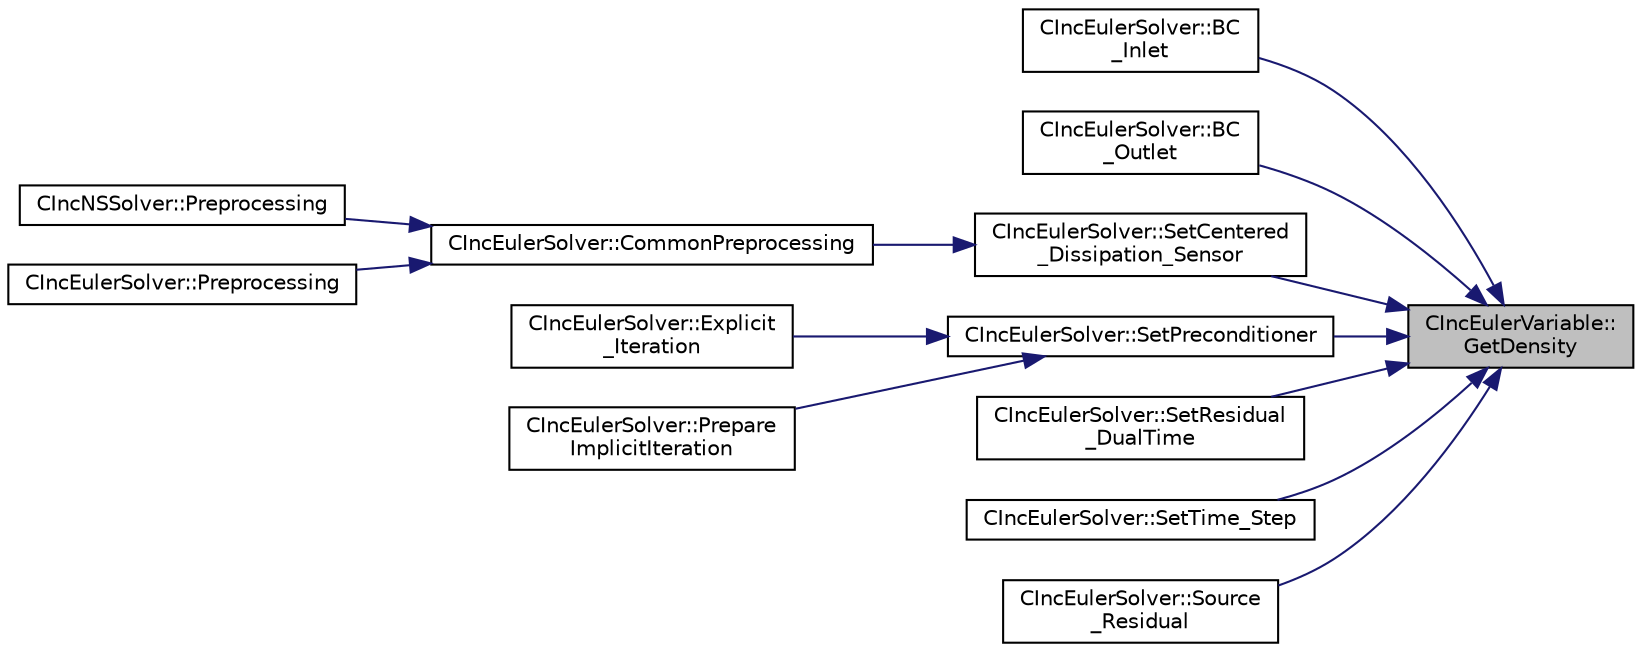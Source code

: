 digraph "CIncEulerVariable::GetDensity"
{
 // LATEX_PDF_SIZE
  edge [fontname="Helvetica",fontsize="10",labelfontname="Helvetica",labelfontsize="10"];
  node [fontname="Helvetica",fontsize="10",shape=record];
  rankdir="RL";
  Node1 [label="CIncEulerVariable::\lGetDensity",height=0.2,width=0.4,color="black", fillcolor="grey75", style="filled", fontcolor="black",tooltip="Get the density of the flow."];
  Node1 -> Node2 [dir="back",color="midnightblue",fontsize="10",style="solid",fontname="Helvetica"];
  Node2 [label="CIncEulerSolver::BC\l_Inlet",height=0.2,width=0.4,color="black", fillcolor="white", style="filled",URL="$classCIncEulerSolver.html#ac0b00dbc68bbd80aa48f6249c6ea5c38",tooltip="Impose a subsonic inlet boundary condition."];
  Node1 -> Node3 [dir="back",color="midnightblue",fontsize="10",style="solid",fontname="Helvetica"];
  Node3 [label="CIncEulerSolver::BC\l_Outlet",height=0.2,width=0.4,color="black", fillcolor="white", style="filled",URL="$classCIncEulerSolver.html#afc1e6b64c1d323261468e1aa04b110ad",tooltip="Impose the outlet boundary condition."];
  Node1 -> Node4 [dir="back",color="midnightblue",fontsize="10",style="solid",fontname="Helvetica"];
  Node4 [label="CIncEulerSolver::SetCentered\l_Dissipation_Sensor",height=0.2,width=0.4,color="black", fillcolor="white", style="filled",URL="$classCIncEulerSolver.html#a83f4a05ad9f4ade1867cd1ef11931339",tooltip="Compute a pressure sensor switch."];
  Node4 -> Node5 [dir="back",color="midnightblue",fontsize="10",style="solid",fontname="Helvetica"];
  Node5 [label="CIncEulerSolver::CommonPreprocessing",height=0.2,width=0.4,color="black", fillcolor="white", style="filled",URL="$classCIncEulerSolver.html#ac50d02e914c4337e73d2c4878b12c59d",tooltip="Preprocessing actions common to the Euler and NS solvers."];
  Node5 -> Node6 [dir="back",color="midnightblue",fontsize="10",style="solid",fontname="Helvetica"];
  Node6 [label="CIncNSSolver::Preprocessing",height=0.2,width=0.4,color="black", fillcolor="white", style="filled",URL="$classCIncNSSolver.html#aaaff5cfe93aa72a689248c80b2ea9149",tooltip="Restart residual and compute gradients."];
  Node5 -> Node7 [dir="back",color="midnightblue",fontsize="10",style="solid",fontname="Helvetica"];
  Node7 [label="CIncEulerSolver::Preprocessing",height=0.2,width=0.4,color="black", fillcolor="white", style="filled",URL="$classCIncEulerSolver.html#aac33066eba6bdbe02693afb992e307d8",tooltip="Compute primitive variables and their gradients."];
  Node1 -> Node8 [dir="back",color="midnightblue",fontsize="10",style="solid",fontname="Helvetica"];
  Node8 [label="CIncEulerSolver::SetPreconditioner",height=0.2,width=0.4,color="black", fillcolor="white", style="filled",URL="$classCIncEulerSolver.html#ae72d37b6d7dd9749ff27a38f63f6696c",tooltip="Compute the preconditioner for low-Mach flows."];
  Node8 -> Node9 [dir="back",color="midnightblue",fontsize="10",style="solid",fontname="Helvetica"];
  Node9 [label="CIncEulerSolver::Explicit\l_Iteration",height=0.2,width=0.4,color="black", fillcolor="white", style="filled",URL="$classCIncEulerSolver.html#a065951ae86247daa36e157e09880cec4",tooltip="Generic implementation of explicit iterations with preconditioner."];
  Node8 -> Node10 [dir="back",color="midnightblue",fontsize="10",style="solid",fontname="Helvetica"];
  Node10 [label="CIncEulerSolver::Prepare\lImplicitIteration",height=0.2,width=0.4,color="black", fillcolor="white", style="filled",URL="$classCIncEulerSolver.html#a3c2e7823fdb661bf036e08f0942dd972",tooltip="Prepare an implicit iteration."];
  Node1 -> Node11 [dir="back",color="midnightblue",fontsize="10",style="solid",fontname="Helvetica"];
  Node11 [label="CIncEulerSolver::SetResidual\l_DualTime",height=0.2,width=0.4,color="black", fillcolor="white", style="filled",URL="$classCIncEulerSolver.html#a0c0d199f63e6858f295f8fbe800fc3bb",tooltip="Set the total residual adding the term that comes from the Dual Time Strategy."];
  Node1 -> Node12 [dir="back",color="midnightblue",fontsize="10",style="solid",fontname="Helvetica"];
  Node12 [label="CIncEulerSolver::SetTime_Step",height=0.2,width=0.4,color="black", fillcolor="white", style="filled",URL="$classCIncEulerSolver.html#a3a189e3a7ac9965d97cc4e0143e729e3",tooltip="Compute the time step for solving the Euler equations."];
  Node1 -> Node13 [dir="back",color="midnightblue",fontsize="10",style="solid",fontname="Helvetica"];
  Node13 [label="CIncEulerSolver::Source\l_Residual",height=0.2,width=0.4,color="black", fillcolor="white", style="filled",URL="$classCIncEulerSolver.html#a5f9ced3a85731749b16d6f1bac9460f6",tooltip="Source term integration."];
}
